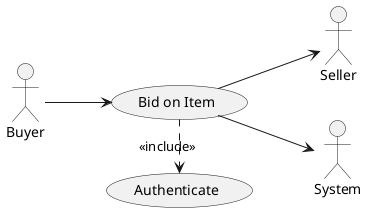 ﻿

@startuml

left to right direction

actor "Buyer" as A1
actor "Seller" as A2
actor "System" as A3

    usecase "Authenticate" as UC1
    usecase "Bid on Item" as UC2


A1 --> UC2
UC2 .right-> UC1 : <<include>>
UC2 --> A2
UC2 --> A3



@enduml
